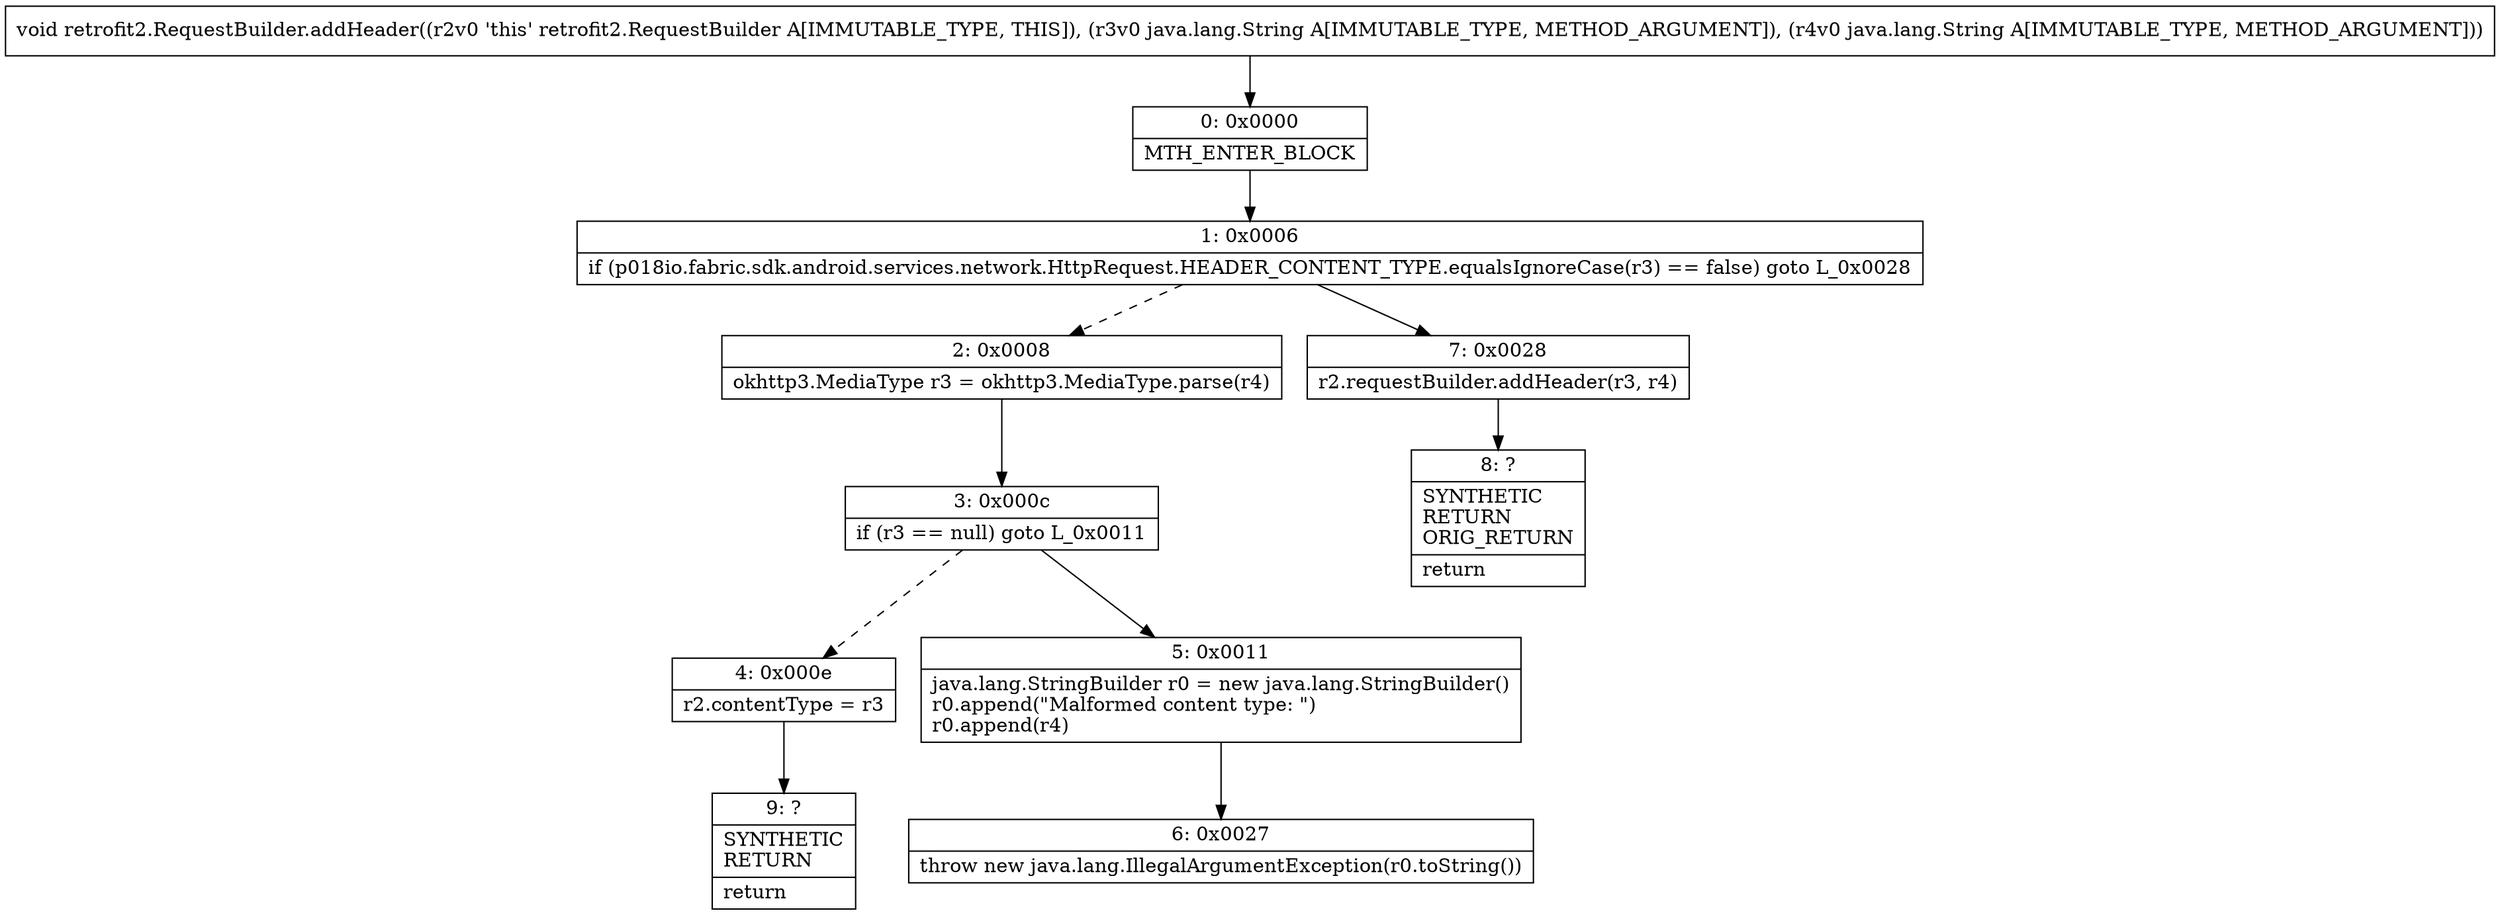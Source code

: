 digraph "CFG forretrofit2.RequestBuilder.addHeader(Ljava\/lang\/String;Ljava\/lang\/String;)V" {
Node_0 [shape=record,label="{0\:\ 0x0000|MTH_ENTER_BLOCK\l}"];
Node_1 [shape=record,label="{1\:\ 0x0006|if (p018io.fabric.sdk.android.services.network.HttpRequest.HEADER_CONTENT_TYPE.equalsIgnoreCase(r3) == false) goto L_0x0028\l}"];
Node_2 [shape=record,label="{2\:\ 0x0008|okhttp3.MediaType r3 = okhttp3.MediaType.parse(r4)\l}"];
Node_3 [shape=record,label="{3\:\ 0x000c|if (r3 == null) goto L_0x0011\l}"];
Node_4 [shape=record,label="{4\:\ 0x000e|r2.contentType = r3\l}"];
Node_5 [shape=record,label="{5\:\ 0x0011|java.lang.StringBuilder r0 = new java.lang.StringBuilder()\lr0.append(\"Malformed content type: \")\lr0.append(r4)\l}"];
Node_6 [shape=record,label="{6\:\ 0x0027|throw new java.lang.IllegalArgumentException(r0.toString())\l}"];
Node_7 [shape=record,label="{7\:\ 0x0028|r2.requestBuilder.addHeader(r3, r4)\l}"];
Node_8 [shape=record,label="{8\:\ ?|SYNTHETIC\lRETURN\lORIG_RETURN\l|return\l}"];
Node_9 [shape=record,label="{9\:\ ?|SYNTHETIC\lRETURN\l|return\l}"];
MethodNode[shape=record,label="{void retrofit2.RequestBuilder.addHeader((r2v0 'this' retrofit2.RequestBuilder A[IMMUTABLE_TYPE, THIS]), (r3v0 java.lang.String A[IMMUTABLE_TYPE, METHOD_ARGUMENT]), (r4v0 java.lang.String A[IMMUTABLE_TYPE, METHOD_ARGUMENT])) }"];
MethodNode -> Node_0;
Node_0 -> Node_1;
Node_1 -> Node_2[style=dashed];
Node_1 -> Node_7;
Node_2 -> Node_3;
Node_3 -> Node_4[style=dashed];
Node_3 -> Node_5;
Node_4 -> Node_9;
Node_5 -> Node_6;
Node_7 -> Node_8;
}

